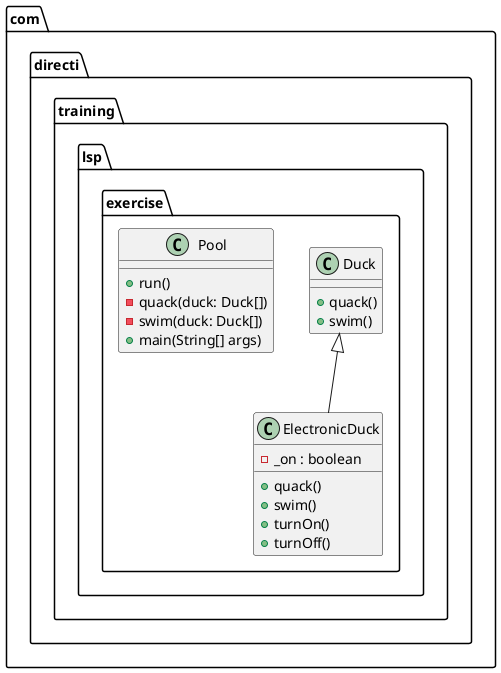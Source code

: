 @startuml
package com.directi.training.lsp.exercise {
    class Duck {
        +quack()
        +swim()
    }
    class ElectronicDuck {
        -_on : boolean
        +quack()
        +swim()
        +turnOn()
        +turnOff()
    }
    Duck <|-- ElectronicDuck

    class Pool {
        +run()
        -quack(duck: Duck[])
        -swim(duck: Duck[])
        +main(String[] args)
    }
}
@enduml
